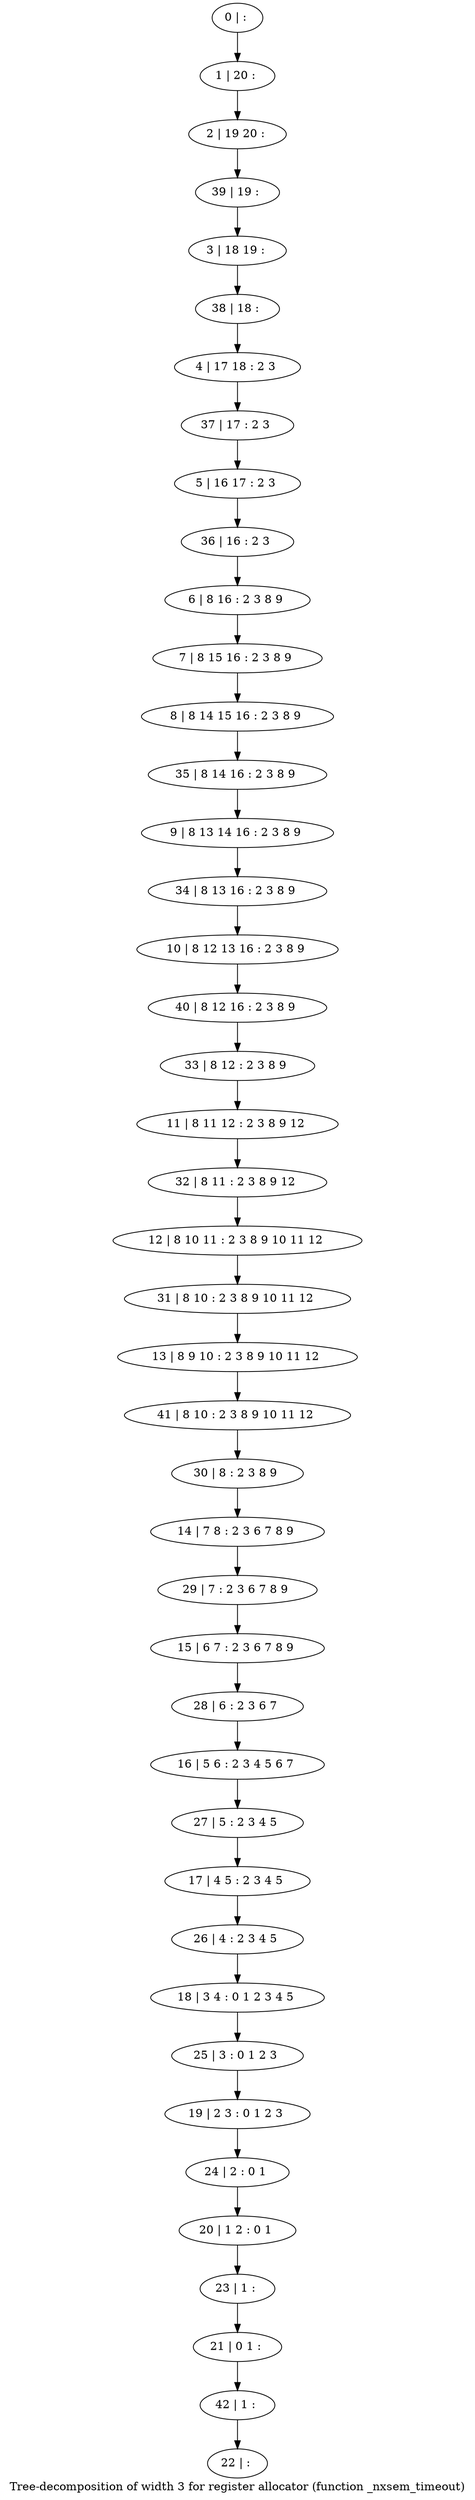 digraph G {
graph [label="Tree-decomposition of width 3 for register allocator (function _nxsem_timeout)"]
0[label="0 | : "];
1[label="1 | 20 : "];
2[label="2 | 19 20 : "];
3[label="3 | 18 19 : "];
4[label="4 | 17 18 : 2 3 "];
5[label="5 | 16 17 : 2 3 "];
6[label="6 | 8 16 : 2 3 8 9 "];
7[label="7 | 8 15 16 : 2 3 8 9 "];
8[label="8 | 8 14 15 16 : 2 3 8 9 "];
9[label="9 | 8 13 14 16 : 2 3 8 9 "];
10[label="10 | 8 12 13 16 : 2 3 8 9 "];
11[label="11 | 8 11 12 : 2 3 8 9 12 "];
12[label="12 | 8 10 11 : 2 3 8 9 10 11 12 "];
13[label="13 | 8 9 10 : 2 3 8 9 10 11 12 "];
14[label="14 | 7 8 : 2 3 6 7 8 9 "];
15[label="15 | 6 7 : 2 3 6 7 8 9 "];
16[label="16 | 5 6 : 2 3 4 5 6 7 "];
17[label="17 | 4 5 : 2 3 4 5 "];
18[label="18 | 3 4 : 0 1 2 3 4 5 "];
19[label="19 | 2 3 : 0 1 2 3 "];
20[label="20 | 1 2 : 0 1 "];
21[label="21 | 0 1 : "];
22[label="22 | : "];
23[label="23 | 1 : "];
24[label="24 | 2 : 0 1 "];
25[label="25 | 3 : 0 1 2 3 "];
26[label="26 | 4 : 2 3 4 5 "];
27[label="27 | 5 : 2 3 4 5 "];
28[label="28 | 6 : 2 3 6 7 "];
29[label="29 | 7 : 2 3 6 7 8 9 "];
30[label="30 | 8 : 2 3 8 9 "];
31[label="31 | 8 10 : 2 3 8 9 10 11 12 "];
32[label="32 | 8 11 : 2 3 8 9 12 "];
33[label="33 | 8 12 : 2 3 8 9 "];
34[label="34 | 8 13 16 : 2 3 8 9 "];
35[label="35 | 8 14 16 : 2 3 8 9 "];
36[label="36 | 16 : 2 3 "];
37[label="37 | 17 : 2 3 "];
38[label="38 | 18 : "];
39[label="39 | 19 : "];
40[label="40 | 8 12 16 : 2 3 8 9 "];
41[label="41 | 8 10 : 2 3 8 9 10 11 12 "];
42[label="42 | 1 : "];
0->1 ;
1->2 ;
6->7 ;
7->8 ;
23->21 ;
20->23 ;
24->20 ;
19->24 ;
25->19 ;
18->25 ;
26->18 ;
17->26 ;
27->17 ;
16->27 ;
28->16 ;
15->28 ;
29->15 ;
14->29 ;
30->14 ;
31->13 ;
12->31 ;
32->12 ;
11->32 ;
33->11 ;
34->10 ;
9->34 ;
35->9 ;
8->35 ;
36->6 ;
5->36 ;
37->5 ;
4->37 ;
38->4 ;
3->38 ;
39->3 ;
2->39 ;
40->33 ;
10->40 ;
41->30 ;
13->41 ;
42->22 ;
21->42 ;
}
